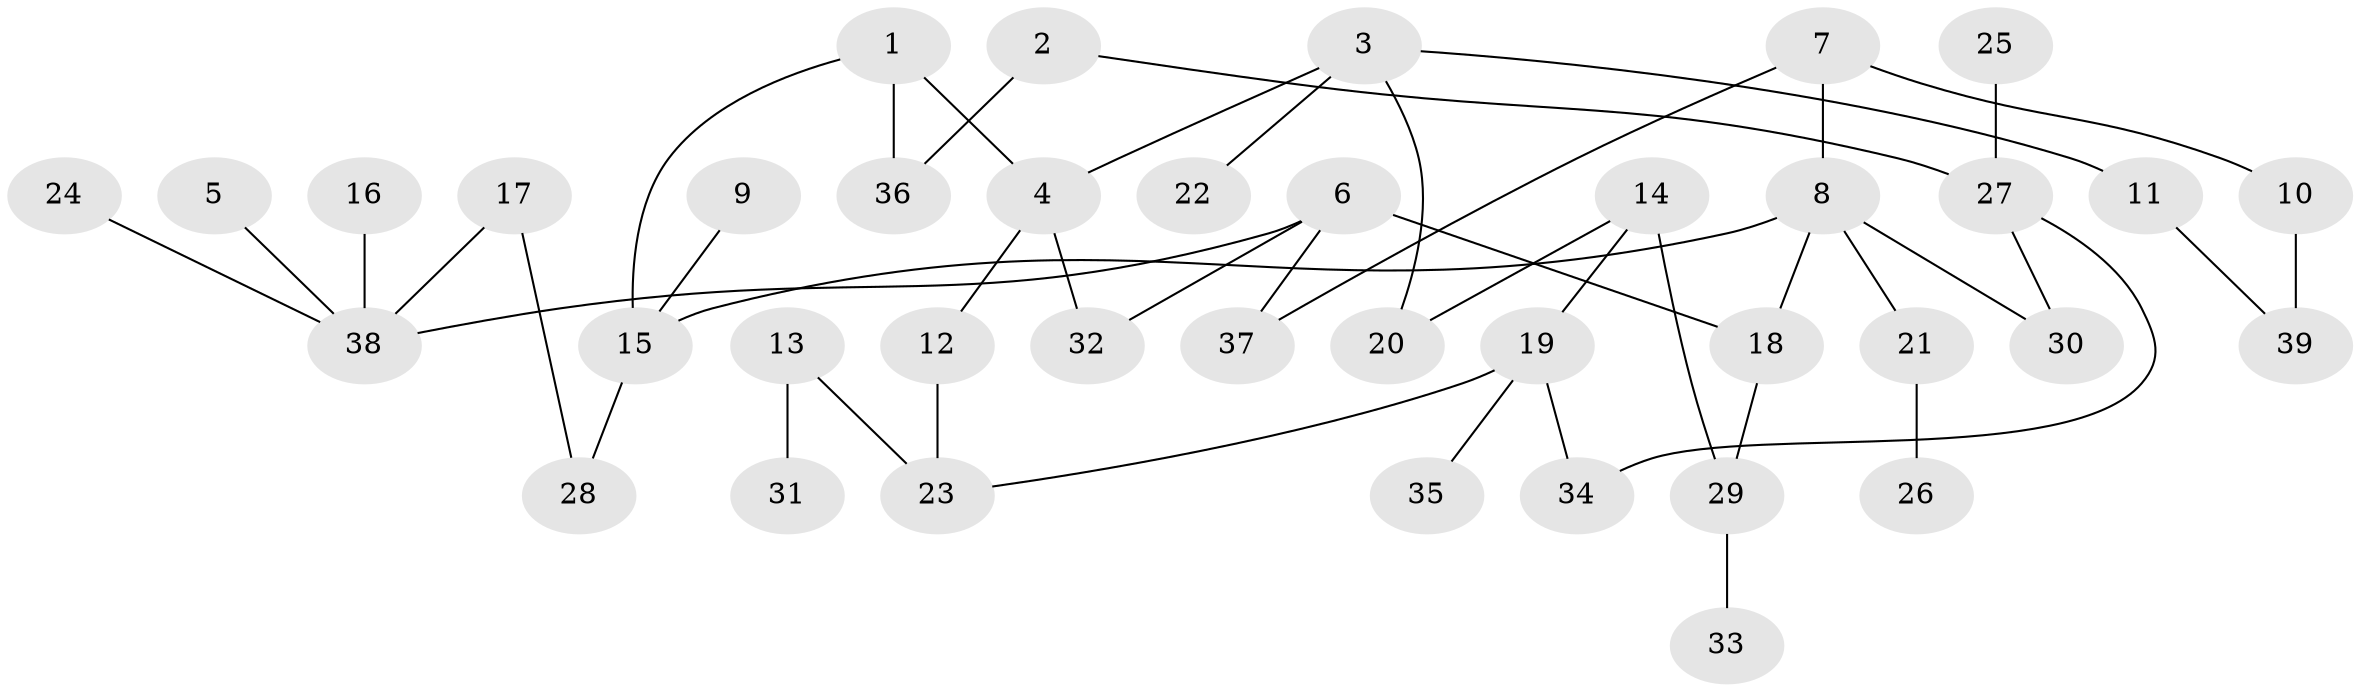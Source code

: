 // original degree distribution, {4: 0.08974358974358974, 5: 0.07692307692307693, 2: 0.3076923076923077, 6: 0.01282051282051282, 3: 0.11538461538461539, 7: 0.01282051282051282, 1: 0.38461538461538464}
// Generated by graph-tools (version 1.1) at 2025/36/03/04/25 23:36:09]
// undirected, 39 vertices, 46 edges
graph export_dot {
  node [color=gray90,style=filled];
  1;
  2;
  3;
  4;
  5;
  6;
  7;
  8;
  9;
  10;
  11;
  12;
  13;
  14;
  15;
  16;
  17;
  18;
  19;
  20;
  21;
  22;
  23;
  24;
  25;
  26;
  27;
  28;
  29;
  30;
  31;
  32;
  33;
  34;
  35;
  36;
  37;
  38;
  39;
  1 -- 4 [weight=1.0];
  1 -- 15 [weight=1.0];
  1 -- 36 [weight=2.0];
  2 -- 27 [weight=1.0];
  2 -- 36 [weight=1.0];
  3 -- 4 [weight=1.0];
  3 -- 11 [weight=1.0];
  3 -- 20 [weight=1.0];
  3 -- 22 [weight=1.0];
  4 -- 12 [weight=1.0];
  4 -- 32 [weight=1.0];
  5 -- 38 [weight=1.0];
  6 -- 18 [weight=1.0];
  6 -- 32 [weight=1.0];
  6 -- 37 [weight=1.0];
  6 -- 38 [weight=1.0];
  7 -- 8 [weight=1.0];
  7 -- 10 [weight=1.0];
  7 -- 37 [weight=1.0];
  8 -- 15 [weight=1.0];
  8 -- 18 [weight=1.0];
  8 -- 21 [weight=1.0];
  8 -- 30 [weight=1.0];
  9 -- 15 [weight=1.0];
  10 -- 39 [weight=1.0];
  11 -- 39 [weight=1.0];
  12 -- 23 [weight=1.0];
  13 -- 23 [weight=1.0];
  13 -- 31 [weight=1.0];
  14 -- 19 [weight=1.0];
  14 -- 20 [weight=1.0];
  14 -- 29 [weight=2.0];
  15 -- 28 [weight=1.0];
  16 -- 38 [weight=1.0];
  17 -- 28 [weight=1.0];
  17 -- 38 [weight=1.0];
  18 -- 29 [weight=1.0];
  19 -- 23 [weight=1.0];
  19 -- 34 [weight=1.0];
  19 -- 35 [weight=1.0];
  21 -- 26 [weight=1.0];
  24 -- 38 [weight=1.0];
  25 -- 27 [weight=1.0];
  27 -- 30 [weight=1.0];
  27 -- 34 [weight=1.0];
  29 -- 33 [weight=1.0];
}
